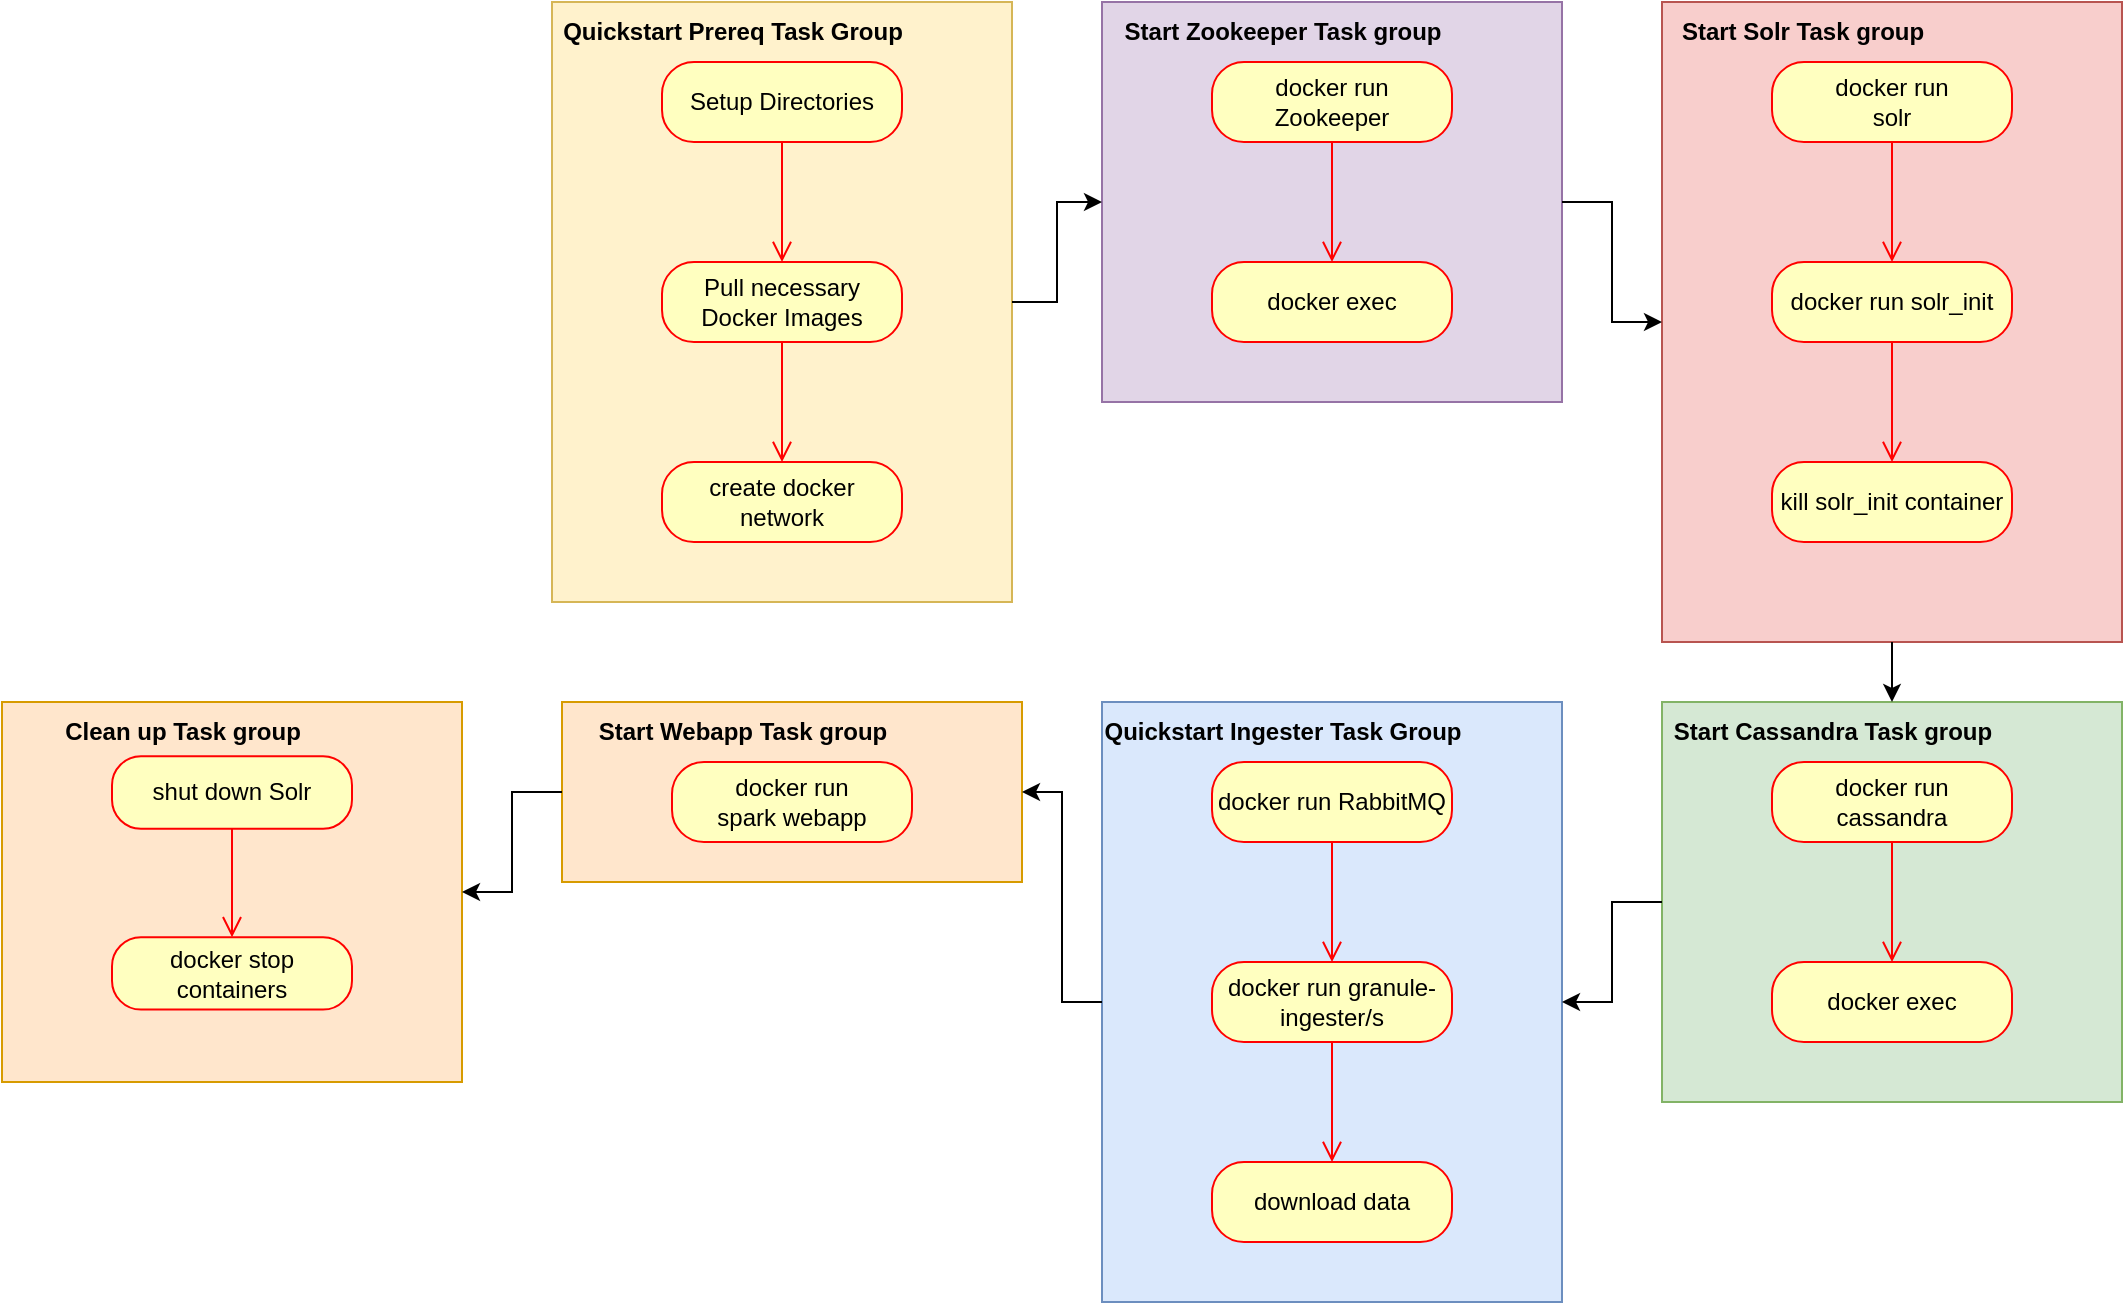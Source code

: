 <mxfile version="23.1.5" type="device">
  <diagram name="Page-1" id="KLY5arshMLxPGXl_hiUa">
    <mxGraphModel dx="1900" dy="621" grid="1" gridSize="10" guides="1" tooltips="1" connect="1" arrows="1" fold="1" page="1" pageScale="1" pageWidth="850" pageHeight="1100" math="0" shadow="0">
      <root>
        <mxCell id="0" />
        <mxCell id="1" parent="0" />
        <mxCell id="omlNkx66nrWEsxMl-LBh-16" value="" style="group" vertex="1" connectable="0" parent="1">
          <mxGeometry x="440" y="10" width="230" height="200" as="geometry" />
        </mxCell>
        <mxCell id="omlNkx66nrWEsxMl-LBh-9" value="" style="html=1;whiteSpace=wrap;fillColor=#e1d5e7;strokeColor=#9673a6;" vertex="1" parent="omlNkx66nrWEsxMl-LBh-16">
          <mxGeometry width="230" height="200" as="geometry" />
        </mxCell>
        <mxCell id="omlNkx66nrWEsxMl-LBh-10" value="docker run &lt;br&gt;Zookeeper" style="rounded=1;whiteSpace=wrap;html=1;arcSize=40;fontColor=#000000;fillColor=#ffffc0;strokeColor=#ff0000;" vertex="1" parent="omlNkx66nrWEsxMl-LBh-16">
          <mxGeometry x="55" y="30" width="120" height="40" as="geometry" />
        </mxCell>
        <mxCell id="omlNkx66nrWEsxMl-LBh-11" value="" style="edgeStyle=orthogonalEdgeStyle;html=1;verticalAlign=bottom;endArrow=open;endSize=8;strokeColor=#ff0000;rounded=0;" edge="1" source="omlNkx66nrWEsxMl-LBh-10" parent="omlNkx66nrWEsxMl-LBh-16">
          <mxGeometry relative="1" as="geometry">
            <mxPoint x="115" y="130" as="targetPoint" />
          </mxGeometry>
        </mxCell>
        <mxCell id="omlNkx66nrWEsxMl-LBh-13" value="docker exec" style="rounded=1;whiteSpace=wrap;html=1;arcSize=40;fontColor=#000000;fillColor=#ffffc0;strokeColor=#ff0000;" vertex="1" parent="omlNkx66nrWEsxMl-LBh-16">
          <mxGeometry x="55" y="130" width="120" height="40" as="geometry" />
        </mxCell>
        <mxCell id="omlNkx66nrWEsxMl-LBh-15" value="Start Zookeeper Task group" style="text;html=1;align=center;verticalAlign=middle;resizable=0;points=[];autosize=1;strokeColor=none;fillColor=none;fontStyle=1" vertex="1" parent="omlNkx66nrWEsxMl-LBh-16">
          <mxGeometry width="180" height="30" as="geometry" />
        </mxCell>
        <mxCell id="omlNkx66nrWEsxMl-LBh-17" value="" style="group" vertex="1" connectable="0" parent="1">
          <mxGeometry x="160" y="10" width="235" height="300" as="geometry" />
        </mxCell>
        <mxCell id="omlNkx66nrWEsxMl-LBh-7" value="" style="html=1;whiteSpace=wrap;fillColor=#fff2cc;strokeColor=#d6b656;" vertex="1" parent="omlNkx66nrWEsxMl-LBh-17">
          <mxGeometry x="5" width="230" height="300" as="geometry" />
        </mxCell>
        <mxCell id="omlNkx66nrWEsxMl-LBh-1" value="Setup Directories" style="rounded=1;whiteSpace=wrap;html=1;arcSize=40;fontColor=#000000;fillColor=#ffffc0;strokeColor=#ff0000;" vertex="1" parent="omlNkx66nrWEsxMl-LBh-17">
          <mxGeometry x="60" y="30" width="120" height="40" as="geometry" />
        </mxCell>
        <mxCell id="omlNkx66nrWEsxMl-LBh-2" value="" style="edgeStyle=orthogonalEdgeStyle;html=1;verticalAlign=bottom;endArrow=open;endSize=8;strokeColor=#ff0000;rounded=0;" edge="1" source="omlNkx66nrWEsxMl-LBh-1" parent="omlNkx66nrWEsxMl-LBh-17">
          <mxGeometry relative="1" as="geometry">
            <mxPoint x="120" y="130" as="targetPoint" />
          </mxGeometry>
        </mxCell>
        <mxCell id="omlNkx66nrWEsxMl-LBh-3" value="Pull necessary Docker Images" style="rounded=1;whiteSpace=wrap;html=1;arcSize=40;fontColor=#000000;fillColor=#ffffc0;strokeColor=#ff0000;" vertex="1" parent="omlNkx66nrWEsxMl-LBh-17">
          <mxGeometry x="60" y="130" width="120" height="40" as="geometry" />
        </mxCell>
        <mxCell id="omlNkx66nrWEsxMl-LBh-4" value="" style="edgeStyle=orthogonalEdgeStyle;html=1;verticalAlign=bottom;endArrow=open;endSize=8;strokeColor=#ff0000;rounded=0;" edge="1" source="omlNkx66nrWEsxMl-LBh-3" parent="omlNkx66nrWEsxMl-LBh-17">
          <mxGeometry relative="1" as="geometry">
            <mxPoint x="120" y="230" as="targetPoint" />
          </mxGeometry>
        </mxCell>
        <mxCell id="omlNkx66nrWEsxMl-LBh-5" value="create docker network" style="rounded=1;whiteSpace=wrap;html=1;arcSize=40;fontColor=#000000;fillColor=#ffffc0;strokeColor=#ff0000;" vertex="1" parent="omlNkx66nrWEsxMl-LBh-17">
          <mxGeometry x="60" y="230" width="120" height="40" as="geometry" />
        </mxCell>
        <mxCell id="omlNkx66nrWEsxMl-LBh-8" value="Quickstart Prereq Task Group" style="text;html=1;align=center;verticalAlign=middle;resizable=0;points=[];autosize=1;strokeColor=none;fillColor=none;fontStyle=1" vertex="1" parent="omlNkx66nrWEsxMl-LBh-17">
          <mxGeometry width="190" height="30" as="geometry" />
        </mxCell>
        <mxCell id="omlNkx66nrWEsxMl-LBh-27" value="" style="group" vertex="1" connectable="0" parent="1">
          <mxGeometry x="720" y="10" width="230" height="320" as="geometry" />
        </mxCell>
        <mxCell id="omlNkx66nrWEsxMl-LBh-28" value="" style="html=1;whiteSpace=wrap;fillColor=#f8cecc;strokeColor=#b85450;" vertex="1" parent="omlNkx66nrWEsxMl-LBh-27">
          <mxGeometry width="230" height="320" as="geometry" />
        </mxCell>
        <mxCell id="omlNkx66nrWEsxMl-LBh-29" value="docker run &lt;br&gt;solr" style="rounded=1;whiteSpace=wrap;html=1;arcSize=40;fontColor=#000000;fillColor=#ffffc0;strokeColor=#ff0000;" vertex="1" parent="omlNkx66nrWEsxMl-LBh-27">
          <mxGeometry x="55" y="30" width="120" height="40" as="geometry" />
        </mxCell>
        <mxCell id="omlNkx66nrWEsxMl-LBh-30" value="" style="edgeStyle=orthogonalEdgeStyle;html=1;verticalAlign=bottom;endArrow=open;endSize=8;strokeColor=#ff0000;rounded=0;" edge="1" parent="omlNkx66nrWEsxMl-LBh-27" source="omlNkx66nrWEsxMl-LBh-29">
          <mxGeometry relative="1" as="geometry">
            <mxPoint x="115" y="130" as="targetPoint" />
          </mxGeometry>
        </mxCell>
        <mxCell id="omlNkx66nrWEsxMl-LBh-31" value="docker run solr_init" style="rounded=1;whiteSpace=wrap;html=1;arcSize=40;fontColor=#000000;fillColor=#ffffc0;strokeColor=#ff0000;" vertex="1" parent="omlNkx66nrWEsxMl-LBh-27">
          <mxGeometry x="55" y="130" width="120" height="40" as="geometry" />
        </mxCell>
        <mxCell id="omlNkx66nrWEsxMl-LBh-32" value="Start Solr Task group" style="text;html=1;align=center;verticalAlign=middle;resizable=0;points=[];autosize=1;strokeColor=none;fillColor=none;fontStyle=1" vertex="1" parent="omlNkx66nrWEsxMl-LBh-27">
          <mxGeometry width="140" height="30" as="geometry" />
        </mxCell>
        <mxCell id="omlNkx66nrWEsxMl-LBh-37" value="" style="edgeStyle=orthogonalEdgeStyle;html=1;verticalAlign=bottom;endArrow=open;endSize=8;strokeColor=#ff0000;rounded=0;" edge="1" parent="omlNkx66nrWEsxMl-LBh-27">
          <mxGeometry relative="1" as="geometry">
            <mxPoint x="115" y="230" as="targetPoint" />
            <mxPoint x="115" y="170" as="sourcePoint" />
          </mxGeometry>
        </mxCell>
        <mxCell id="omlNkx66nrWEsxMl-LBh-38" value="kill solr_init container" style="rounded=1;whiteSpace=wrap;html=1;arcSize=40;fontColor=#000000;fillColor=#ffffc0;strokeColor=#ff0000;" vertex="1" parent="omlNkx66nrWEsxMl-LBh-27">
          <mxGeometry x="55" y="230" width="120" height="40" as="geometry" />
        </mxCell>
        <mxCell id="omlNkx66nrWEsxMl-LBh-50" value="" style="group" vertex="1" connectable="0" parent="1">
          <mxGeometry x="715" y="360" width="235" height="200" as="geometry" />
        </mxCell>
        <mxCell id="omlNkx66nrWEsxMl-LBh-43" value="" style="html=1;whiteSpace=wrap;fillColor=#d5e8d4;strokeColor=#82b366;" vertex="1" parent="omlNkx66nrWEsxMl-LBh-50">
          <mxGeometry x="5" width="230" height="200" as="geometry" />
        </mxCell>
        <mxCell id="omlNkx66nrWEsxMl-LBh-44" value="docker run &lt;br&gt;cassandra" style="rounded=1;whiteSpace=wrap;html=1;arcSize=40;fontColor=#000000;fillColor=#ffffc0;strokeColor=#ff0000;" vertex="1" parent="omlNkx66nrWEsxMl-LBh-50">
          <mxGeometry x="60" y="30" width="120" height="40" as="geometry" />
        </mxCell>
        <mxCell id="omlNkx66nrWEsxMl-LBh-45" value="" style="edgeStyle=orthogonalEdgeStyle;html=1;verticalAlign=bottom;endArrow=open;endSize=8;strokeColor=#ff0000;rounded=0;" edge="1" parent="omlNkx66nrWEsxMl-LBh-50" source="omlNkx66nrWEsxMl-LBh-44">
          <mxGeometry relative="1" as="geometry">
            <mxPoint x="120" y="130" as="targetPoint" />
          </mxGeometry>
        </mxCell>
        <mxCell id="omlNkx66nrWEsxMl-LBh-46" value="docker exec" style="rounded=1;whiteSpace=wrap;html=1;arcSize=40;fontColor=#000000;fillColor=#ffffc0;strokeColor=#ff0000;" vertex="1" parent="omlNkx66nrWEsxMl-LBh-50">
          <mxGeometry x="60" y="130" width="120" height="40" as="geometry" />
        </mxCell>
        <mxCell id="omlNkx66nrWEsxMl-LBh-47" value="Start Cassandra Task group" style="text;html=1;align=center;verticalAlign=middle;resizable=0;points=[];autosize=1;strokeColor=none;fillColor=none;fontStyle=1" vertex="1" parent="omlNkx66nrWEsxMl-LBh-50">
          <mxGeometry width="180" height="30" as="geometry" />
        </mxCell>
        <mxCell id="omlNkx66nrWEsxMl-LBh-57" value="" style="group" vertex="1" connectable="0" parent="1">
          <mxGeometry x="435" y="360" width="235" height="300" as="geometry" />
        </mxCell>
        <mxCell id="omlNkx66nrWEsxMl-LBh-58" value="" style="html=1;whiteSpace=wrap;fillColor=#dae8fc;strokeColor=#6c8ebf;" vertex="1" parent="omlNkx66nrWEsxMl-LBh-57">
          <mxGeometry x="5" width="230" height="300" as="geometry" />
        </mxCell>
        <mxCell id="omlNkx66nrWEsxMl-LBh-59" value="docker run RabbitMQ" style="rounded=1;whiteSpace=wrap;html=1;arcSize=40;fontColor=#000000;fillColor=#ffffc0;strokeColor=#ff0000;" vertex="1" parent="omlNkx66nrWEsxMl-LBh-57">
          <mxGeometry x="60" y="30" width="120" height="40" as="geometry" />
        </mxCell>
        <mxCell id="omlNkx66nrWEsxMl-LBh-60" value="" style="edgeStyle=orthogonalEdgeStyle;html=1;verticalAlign=bottom;endArrow=open;endSize=8;strokeColor=#ff0000;rounded=0;" edge="1" parent="omlNkx66nrWEsxMl-LBh-57" source="omlNkx66nrWEsxMl-LBh-59">
          <mxGeometry relative="1" as="geometry">
            <mxPoint x="120" y="130" as="targetPoint" />
          </mxGeometry>
        </mxCell>
        <mxCell id="omlNkx66nrWEsxMl-LBh-61" value="docker run granule-ingester/s" style="rounded=1;whiteSpace=wrap;html=1;arcSize=40;fontColor=#000000;fillColor=#ffffc0;strokeColor=#ff0000;" vertex="1" parent="omlNkx66nrWEsxMl-LBh-57">
          <mxGeometry x="60" y="130" width="120" height="40" as="geometry" />
        </mxCell>
        <mxCell id="omlNkx66nrWEsxMl-LBh-62" value="" style="edgeStyle=orthogonalEdgeStyle;html=1;verticalAlign=bottom;endArrow=open;endSize=8;strokeColor=#ff0000;rounded=0;" edge="1" parent="omlNkx66nrWEsxMl-LBh-57" source="omlNkx66nrWEsxMl-LBh-61">
          <mxGeometry relative="1" as="geometry">
            <mxPoint x="120" y="230" as="targetPoint" />
          </mxGeometry>
        </mxCell>
        <mxCell id="omlNkx66nrWEsxMl-LBh-63" value="download data" style="rounded=1;whiteSpace=wrap;html=1;arcSize=40;fontColor=#000000;fillColor=#ffffc0;strokeColor=#ff0000;" vertex="1" parent="omlNkx66nrWEsxMl-LBh-57">
          <mxGeometry x="60" y="230" width="120" height="40" as="geometry" />
        </mxCell>
        <mxCell id="omlNkx66nrWEsxMl-LBh-64" value="Quickstart Ingester Task Group" style="text;html=1;align=center;verticalAlign=middle;resizable=0;points=[];autosize=1;strokeColor=none;fillColor=none;fontStyle=1" vertex="1" parent="omlNkx66nrWEsxMl-LBh-57">
          <mxGeometry x="-5" width="200" height="30" as="geometry" />
        </mxCell>
        <mxCell id="omlNkx66nrWEsxMl-LBh-71" value="" style="group" vertex="1" connectable="0" parent="1">
          <mxGeometry x="170" y="360" width="230" height="90" as="geometry" />
        </mxCell>
        <mxCell id="omlNkx66nrWEsxMl-LBh-66" value="" style="html=1;whiteSpace=wrap;fillColor=#ffe6cc;strokeColor=#d79b00;container=0;" vertex="1" parent="omlNkx66nrWEsxMl-LBh-71">
          <mxGeometry width="230" height="90" as="geometry" />
        </mxCell>
        <mxCell id="omlNkx66nrWEsxMl-LBh-67" value="docker run &lt;br&gt;spark webapp" style="rounded=1;whiteSpace=wrap;html=1;arcSize=40;fontColor=#000000;fillColor=#ffffc0;strokeColor=#ff0000;container=0;" vertex="1" parent="omlNkx66nrWEsxMl-LBh-71">
          <mxGeometry x="55" y="30" width="120" height="40" as="geometry" />
        </mxCell>
        <mxCell id="omlNkx66nrWEsxMl-LBh-70" value="Start Webapp Task group" style="text;html=1;align=center;verticalAlign=middle;resizable=0;points=[];autosize=1;strokeColor=none;fillColor=none;fontStyle=1;container=0;" vertex="1" parent="omlNkx66nrWEsxMl-LBh-71">
          <mxGeometry x="5" width="170" height="30" as="geometry" />
        </mxCell>
        <mxCell id="omlNkx66nrWEsxMl-LBh-72" style="edgeStyle=orthogonalEdgeStyle;rounded=0;orthogonalLoop=1;jettySize=auto;html=1;" edge="1" parent="1" source="omlNkx66nrWEsxMl-LBh-7" target="omlNkx66nrWEsxMl-LBh-9">
          <mxGeometry relative="1" as="geometry" />
        </mxCell>
        <mxCell id="omlNkx66nrWEsxMl-LBh-73" style="edgeStyle=orthogonalEdgeStyle;rounded=0;orthogonalLoop=1;jettySize=auto;html=1;" edge="1" parent="1" source="omlNkx66nrWEsxMl-LBh-9" target="omlNkx66nrWEsxMl-LBh-28">
          <mxGeometry relative="1" as="geometry" />
        </mxCell>
        <mxCell id="omlNkx66nrWEsxMl-LBh-75" style="edgeStyle=orthogonalEdgeStyle;rounded=0;orthogonalLoop=1;jettySize=auto;html=1;" edge="1" parent="1" source="omlNkx66nrWEsxMl-LBh-28" target="omlNkx66nrWEsxMl-LBh-43">
          <mxGeometry relative="1" as="geometry" />
        </mxCell>
        <mxCell id="omlNkx66nrWEsxMl-LBh-76" style="edgeStyle=orthogonalEdgeStyle;rounded=0;orthogonalLoop=1;jettySize=auto;html=1;" edge="1" parent="1" source="omlNkx66nrWEsxMl-LBh-43" target="omlNkx66nrWEsxMl-LBh-58">
          <mxGeometry relative="1" as="geometry" />
        </mxCell>
        <mxCell id="omlNkx66nrWEsxMl-LBh-77" style="edgeStyle=orthogonalEdgeStyle;rounded=0;orthogonalLoop=1;jettySize=auto;html=1;" edge="1" parent="1" source="omlNkx66nrWEsxMl-LBh-58" target="omlNkx66nrWEsxMl-LBh-66">
          <mxGeometry relative="1" as="geometry" />
        </mxCell>
        <mxCell id="omlNkx66nrWEsxMl-LBh-78" value="" style="group" vertex="1" connectable="0" parent="1">
          <mxGeometry x="-110" y="360" width="230" height="190" as="geometry" />
        </mxCell>
        <mxCell id="omlNkx66nrWEsxMl-LBh-79" value="" style="html=1;whiteSpace=wrap;fillColor=#ffe6cc;strokeColor=#d79b00;container=0;" vertex="1" parent="omlNkx66nrWEsxMl-LBh-78">
          <mxGeometry width="230" height="190" as="geometry" />
        </mxCell>
        <mxCell id="omlNkx66nrWEsxMl-LBh-81" value="Clean up Task group" style="text;html=1;align=center;verticalAlign=middle;resizable=0;points=[];autosize=1;strokeColor=none;fillColor=none;fontStyle=1;container=0;" vertex="1" parent="omlNkx66nrWEsxMl-LBh-78">
          <mxGeometry x="20" width="140" height="30" as="geometry" />
        </mxCell>
        <mxCell id="omlNkx66nrWEsxMl-LBh-82" value="shut down Solr" style="rounded=1;whiteSpace=wrap;html=1;arcSize=40;fontColor=#000000;fillColor=#ffffc0;strokeColor=#ff0000;" vertex="1" parent="omlNkx66nrWEsxMl-LBh-78">
          <mxGeometry x="55" y="27.143" width="120" height="36.19" as="geometry" />
        </mxCell>
        <mxCell id="omlNkx66nrWEsxMl-LBh-83" value="" style="edgeStyle=orthogonalEdgeStyle;html=1;verticalAlign=bottom;endArrow=open;endSize=8;strokeColor=#ff0000;rounded=0;" edge="1" source="omlNkx66nrWEsxMl-LBh-82" parent="omlNkx66nrWEsxMl-LBh-78">
          <mxGeometry relative="1" as="geometry">
            <mxPoint x="115" y="117.619" as="targetPoint" />
          </mxGeometry>
        </mxCell>
        <mxCell id="omlNkx66nrWEsxMl-LBh-84" value="docker stop containers" style="rounded=1;whiteSpace=wrap;html=1;arcSize=40;fontColor=#000000;fillColor=#ffffc0;strokeColor=#ff0000;" vertex="1" parent="omlNkx66nrWEsxMl-LBh-78">
          <mxGeometry x="55" y="117.619" width="120" height="36.19" as="geometry" />
        </mxCell>
        <mxCell id="omlNkx66nrWEsxMl-LBh-87" style="edgeStyle=orthogonalEdgeStyle;rounded=0;orthogonalLoop=1;jettySize=auto;html=1;" edge="1" parent="1" source="omlNkx66nrWEsxMl-LBh-66" target="omlNkx66nrWEsxMl-LBh-79">
          <mxGeometry relative="1" as="geometry" />
        </mxCell>
      </root>
    </mxGraphModel>
  </diagram>
</mxfile>
